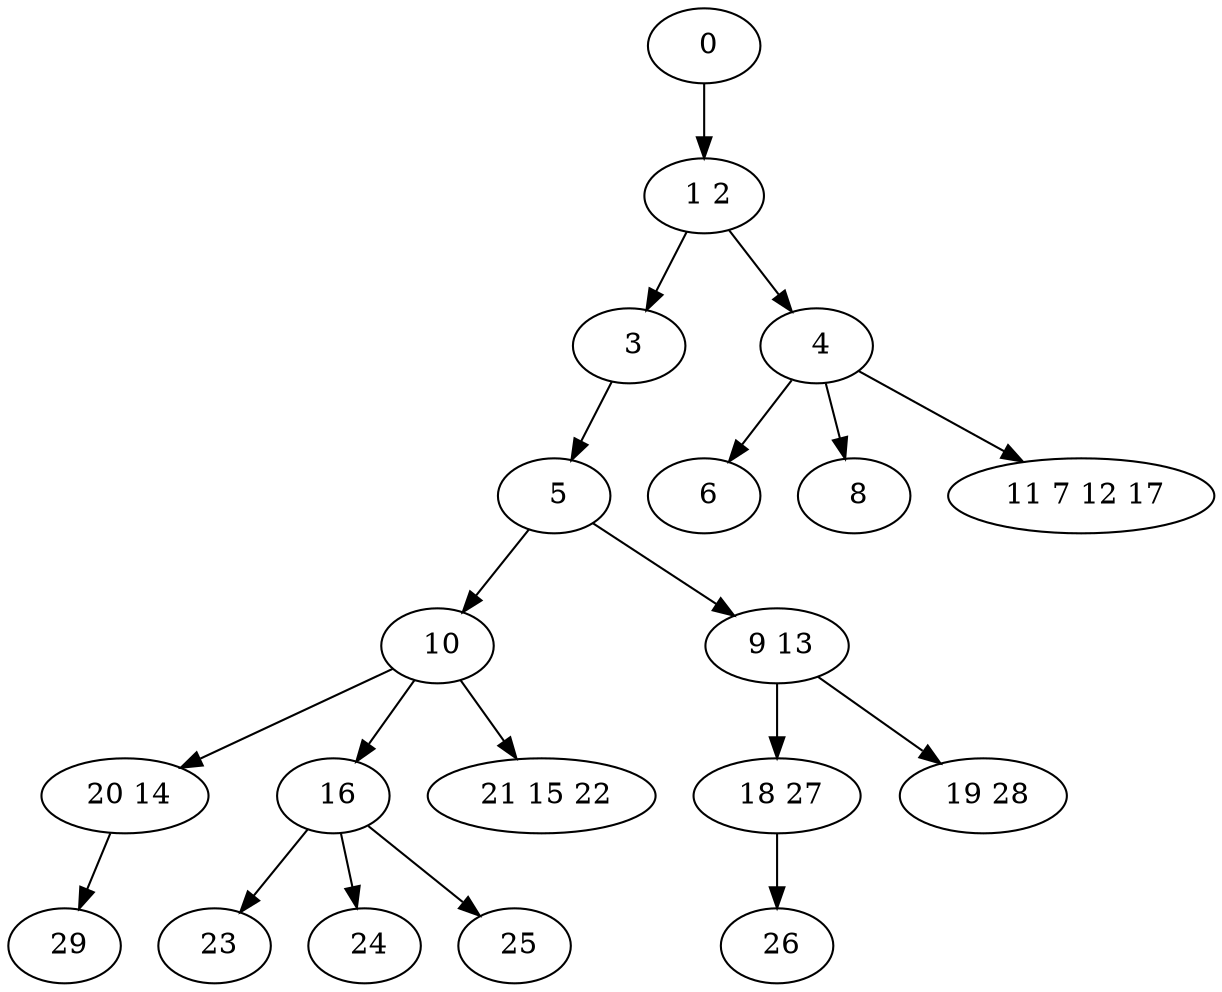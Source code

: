 digraph mytree {
" 0" -> " 1 2";
" 1 2" -> " 3";
" 1 2" -> " 4";
" 3" -> " 5";
" 5" -> " 10";
" 5" -> " 9 13";
" 10" -> " 20 14";
" 10" -> " 16";
" 10" -> " 21 15 22";
" 4" -> " 6";
" 4" -> " 8";
" 4" -> " 11 7 12 17";
" 6";
" 8";
" 11 7 12 17";
" 20 14" -> " 29";
" 9 13" -> " 18 27";
" 9 13" -> " 19 28";
" 16" -> " 23";
" 16" -> " 24";
" 16" -> " 25";
" 23";
" 21 15 22";
" 18 27" -> " 26";
" 26";
" 24";
" 25";
" 29";
" 19 28";
}
